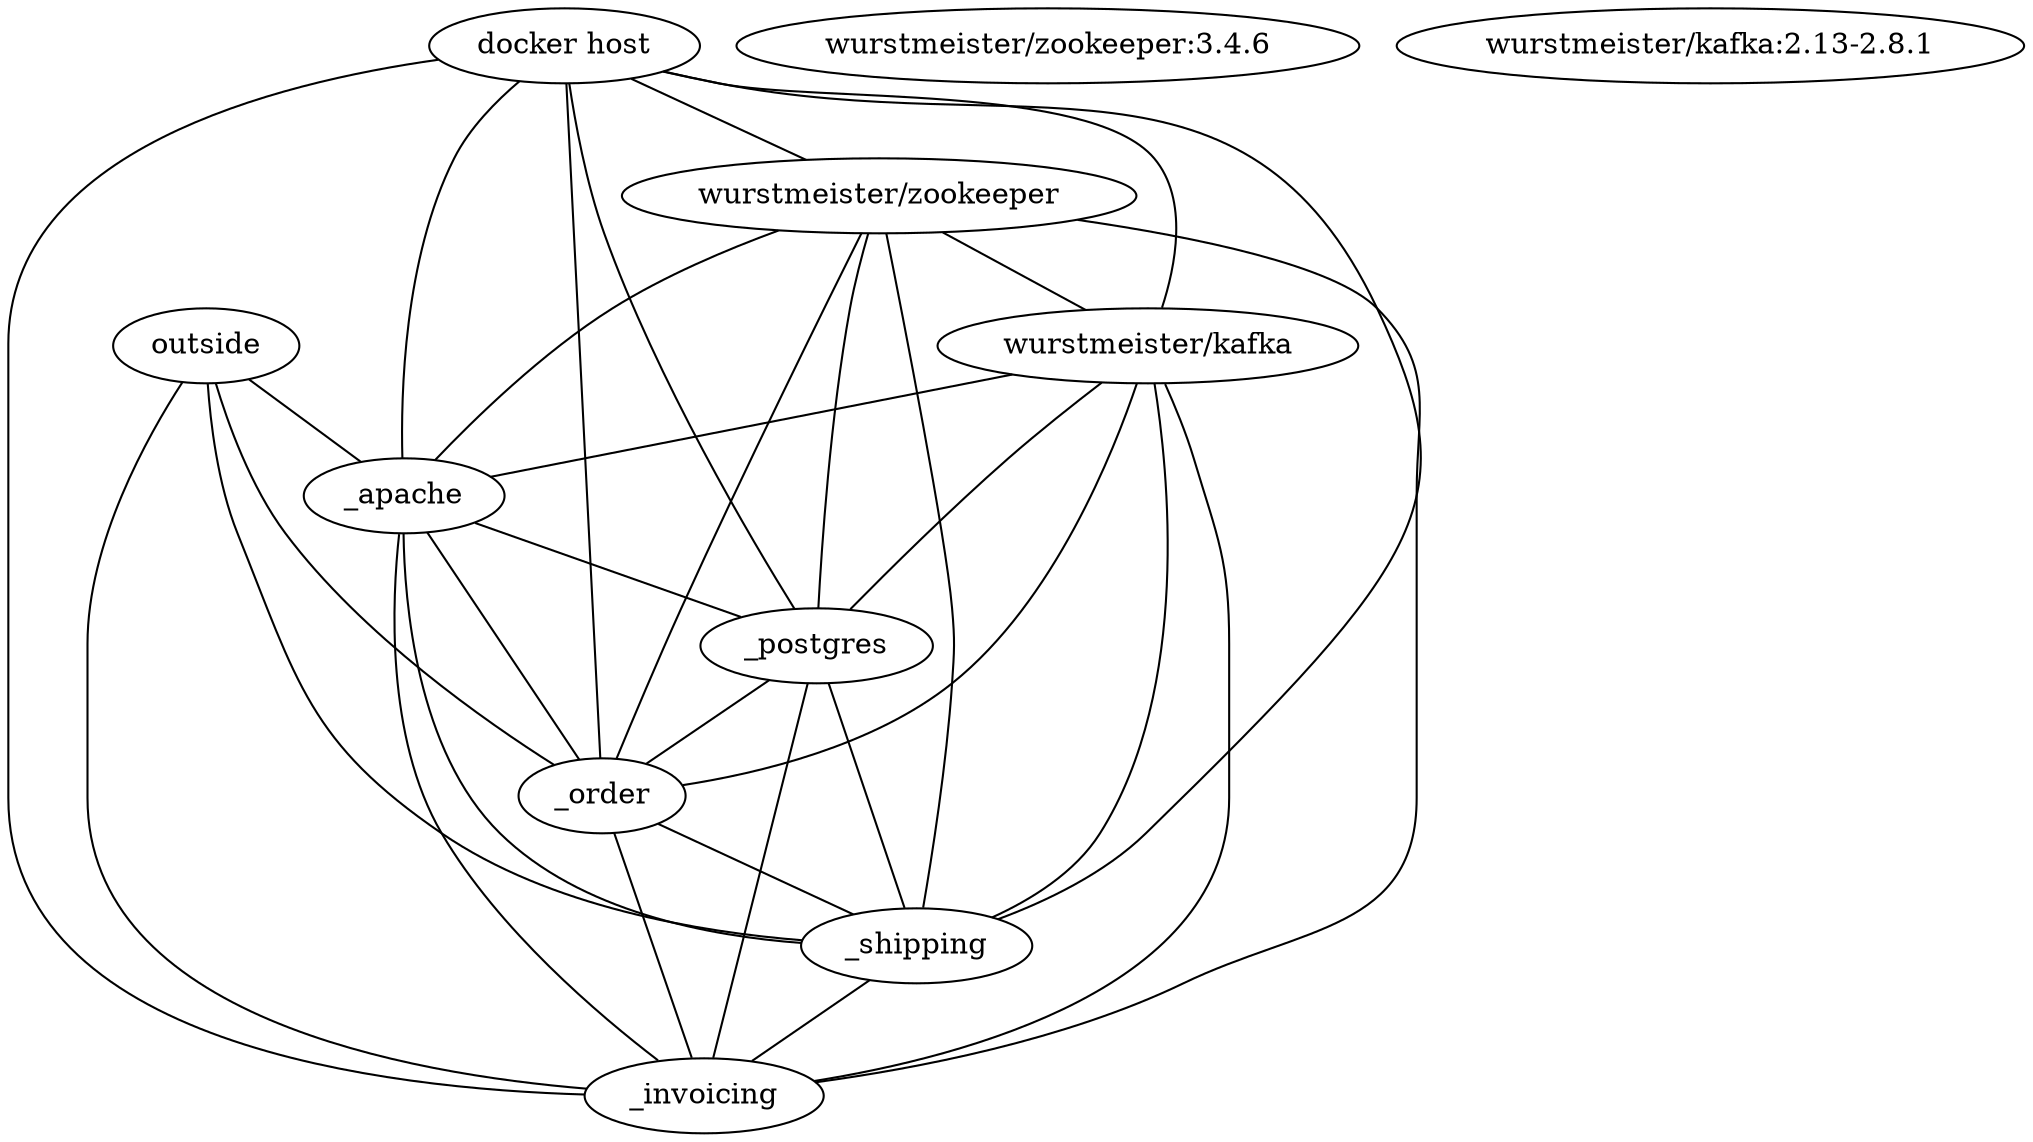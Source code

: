 // Topology Graph
graph {
	outside
	"docker host"
	"wurstmeister/zookeeper:3.4.6"
	"wurstmeister/kafka:2.13-2.8.1"
	_apache
	_postgres
	_order
	_shipping
	_invoicing
	outside -- _apache [contstraint=false]
	outside -- _order [contstraint=false]
	outside -- _shipping [contstraint=false]
	outside -- _invoicing [contstraint=false]
	"docker host" -- "wurstmeister/zookeeper":"3.4.6" [contstraint=false]
	"docker host" -- "wurstmeister/kafka":"2.13-2.8.1" [contstraint=false]
	"docker host" -- _apache [contstraint=false]
	"docker host" -- _postgres [contstraint=false]
	"docker host" -- _order [contstraint=false]
	"docker host" -- _shipping [contstraint=false]
	"docker host" -- _invoicing [contstraint=false]
	"wurstmeister/zookeeper":"3.4.6" -- "wurstmeister/kafka":"2.13-2.8.1" [contstraint=false]
	"wurstmeister/zookeeper":"3.4.6" -- _apache [contstraint=false]
	"wurstmeister/zookeeper":"3.4.6" -- _postgres [contstraint=false]
	"wurstmeister/zookeeper":"3.4.6" -- _order [contstraint=false]
	"wurstmeister/zookeeper":"3.4.6" -- _shipping [contstraint=false]
	"wurstmeister/zookeeper":"3.4.6" -- _invoicing [contstraint=false]
	"wurstmeister/kafka":"2.13-2.8.1" -- _apache [contstraint=false]
	"wurstmeister/kafka":"2.13-2.8.1" -- _postgres [contstraint=false]
	"wurstmeister/kafka":"2.13-2.8.1" -- _order [contstraint=false]
	"wurstmeister/kafka":"2.13-2.8.1" -- _shipping [contstraint=false]
	"wurstmeister/kafka":"2.13-2.8.1" -- _invoicing [contstraint=false]
	_apache -- _postgres [contstraint=false]
	_apache -- _order [contstraint=false]
	_apache -- _shipping [contstraint=false]
	_apache -- _invoicing [contstraint=false]
	_postgres -- _order [contstraint=false]
	_postgres -- _shipping [contstraint=false]
	_postgres -- _invoicing [contstraint=false]
	_order -- _shipping [contstraint=false]
	_order -- _invoicing [contstraint=false]
	_shipping -- _invoicing [contstraint=false]
}

